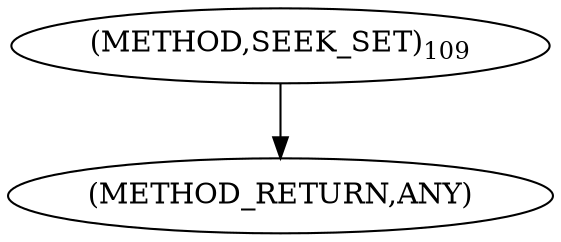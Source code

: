 digraph "SEEK_SET" {  
"100263" [label = <(METHOD,SEEK_SET)<SUB>109</SUB>> ]
"100264" [label = <(METHOD_RETURN,ANY)> ]
  "100263" -> "100264" 
}
